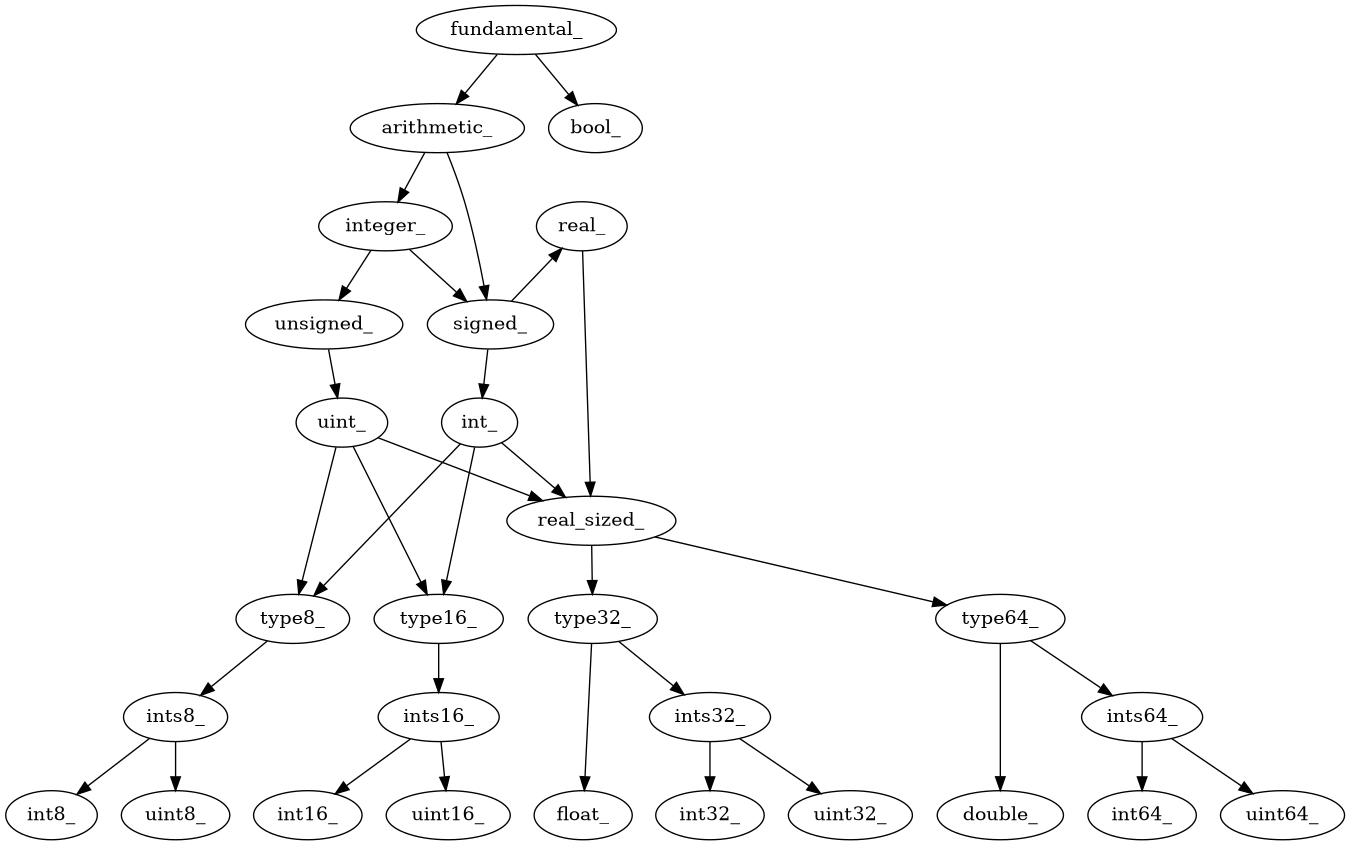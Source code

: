 /* Tag hierarchy */
digraph tag_hierarchy
{
    size = "9,9";

    {
        rank = same;
        "arithmetic_"; "bool_"; 
        
        "arithmetic_" -> "bool_" [style="invis"];
    }
    
    {
        rank = same;
        "integer_"; "real_";
    }
    
    {
        rank = same;
        "type8_"; "type16_";
        "type32_"; "type64_";
    }
    
    {
        rank = same;
        "float_"; "double_";
        "int8_"; "int16_"; "int32_"; "int64_";
        "uint8_"; "uint16_"; "uint32_"; "uint64_";
        
        "uint8_"     ->  "int16_" [style="invis"];
    }

    "fundamental_"   ->  "arithmetic_";
    
    "arithmetic_"    ->  "integer_";
    "integer_"       ->  "signed_";
    "arithmetic_"    ->  "signed_";
    "integer_"       ->  "unsigned_";
    
    "signed_"        ->  "real_";
    "signed_"        ->  "int_";
    "unsigned_"      ->  "uint_";
    
    "int_"           ->  "type8_";
    "uint_"          ->  "type8_";
    
    "int_"           ->  "type16_";
    "uint_"          ->  "type16_";
    
    "real_"          ->  "real_sized_";
    "int_"           ->  "real_sized_";
    "uint_"          ->  "real_sized_";
    
    "real_sized_"    ->  "type32_";
    "real_sized_"    ->  "type64_";
    
    "type8_"         ->  "ints8_";
    "type16_"        ->  "ints16_";
    "type32_"        ->  "ints32_";
    "type64_"        ->  "ints64_";
    
    "ints8_"         ->  "int8_";
    "ints16_"        ->  "int16_";
    "ints32_"        ->  "int32_";
    "ints64_"        ->  "int64_";
    
    "ints8_"         ->  "uint8_";
    "ints16_"        ->  "uint16_";
    "ints32_"        ->  "uint32_";
    "ints64_"        ->  "uint64_";
    
    "type32_"        ->  "float_";
    "type64_"        ->  "double_";
    
    "fundamental_"   ->  "bool_";
    

    "fundamental_"   [ URL = "#unspecified_"  ];
    "arithmetic_"    [ URL = "#arithmetic_"   ];
    "integer_"       [ URL = "#integer_"      ];
    "signed_"        [ URL = "#signed_"       ];
    "unsigned_"      [ URL = "#unsigned_"     ];
    "real_"          [ URL = "#real_"         ];
    "int_"           [ URL = "#int_"          ];
    "uint_"          [ URL = "#uint_"         ];
    "type8_"         [ URL = "#type8_"        ];
    "type16_"        [ URL = "#type16_"       ];
    "type32_"        [ URL = "#type32_"       ];
    "type64_"        [ URL = "#type64_"       ];
    "ints8_"         [ URL = "#ints8_"        ];
    "ints16_"        [ URL = "#ints16_"       ];
    "ints32_"        [ URL = "#ints32_"       ];
    "ints64_"        [ URL = "#ints64_"       ];
    "int8_"          [ URL = "#int8_"         ];
    "int16_"         [ URL = "#int16_"        ];
    "int32_"         [ URL = "#int32_"        ];
    "int64_"         [ URL = "#int64_"        ];
    "uint8_"         [ URL = "#uint8_"        ];
    "uint16_"        [ URL = "#uint16_"       ];
    "uint32_"        [ URL = "#uint32_"       ];
    "uint64_"        [ URL = "#uint64_"       ];
    "float_"         [ URL = "#float_"        ];
    "double_"        [ URL = "#double_"       ];
    "bool_"          [ URL = "#bool_"         ];
}
